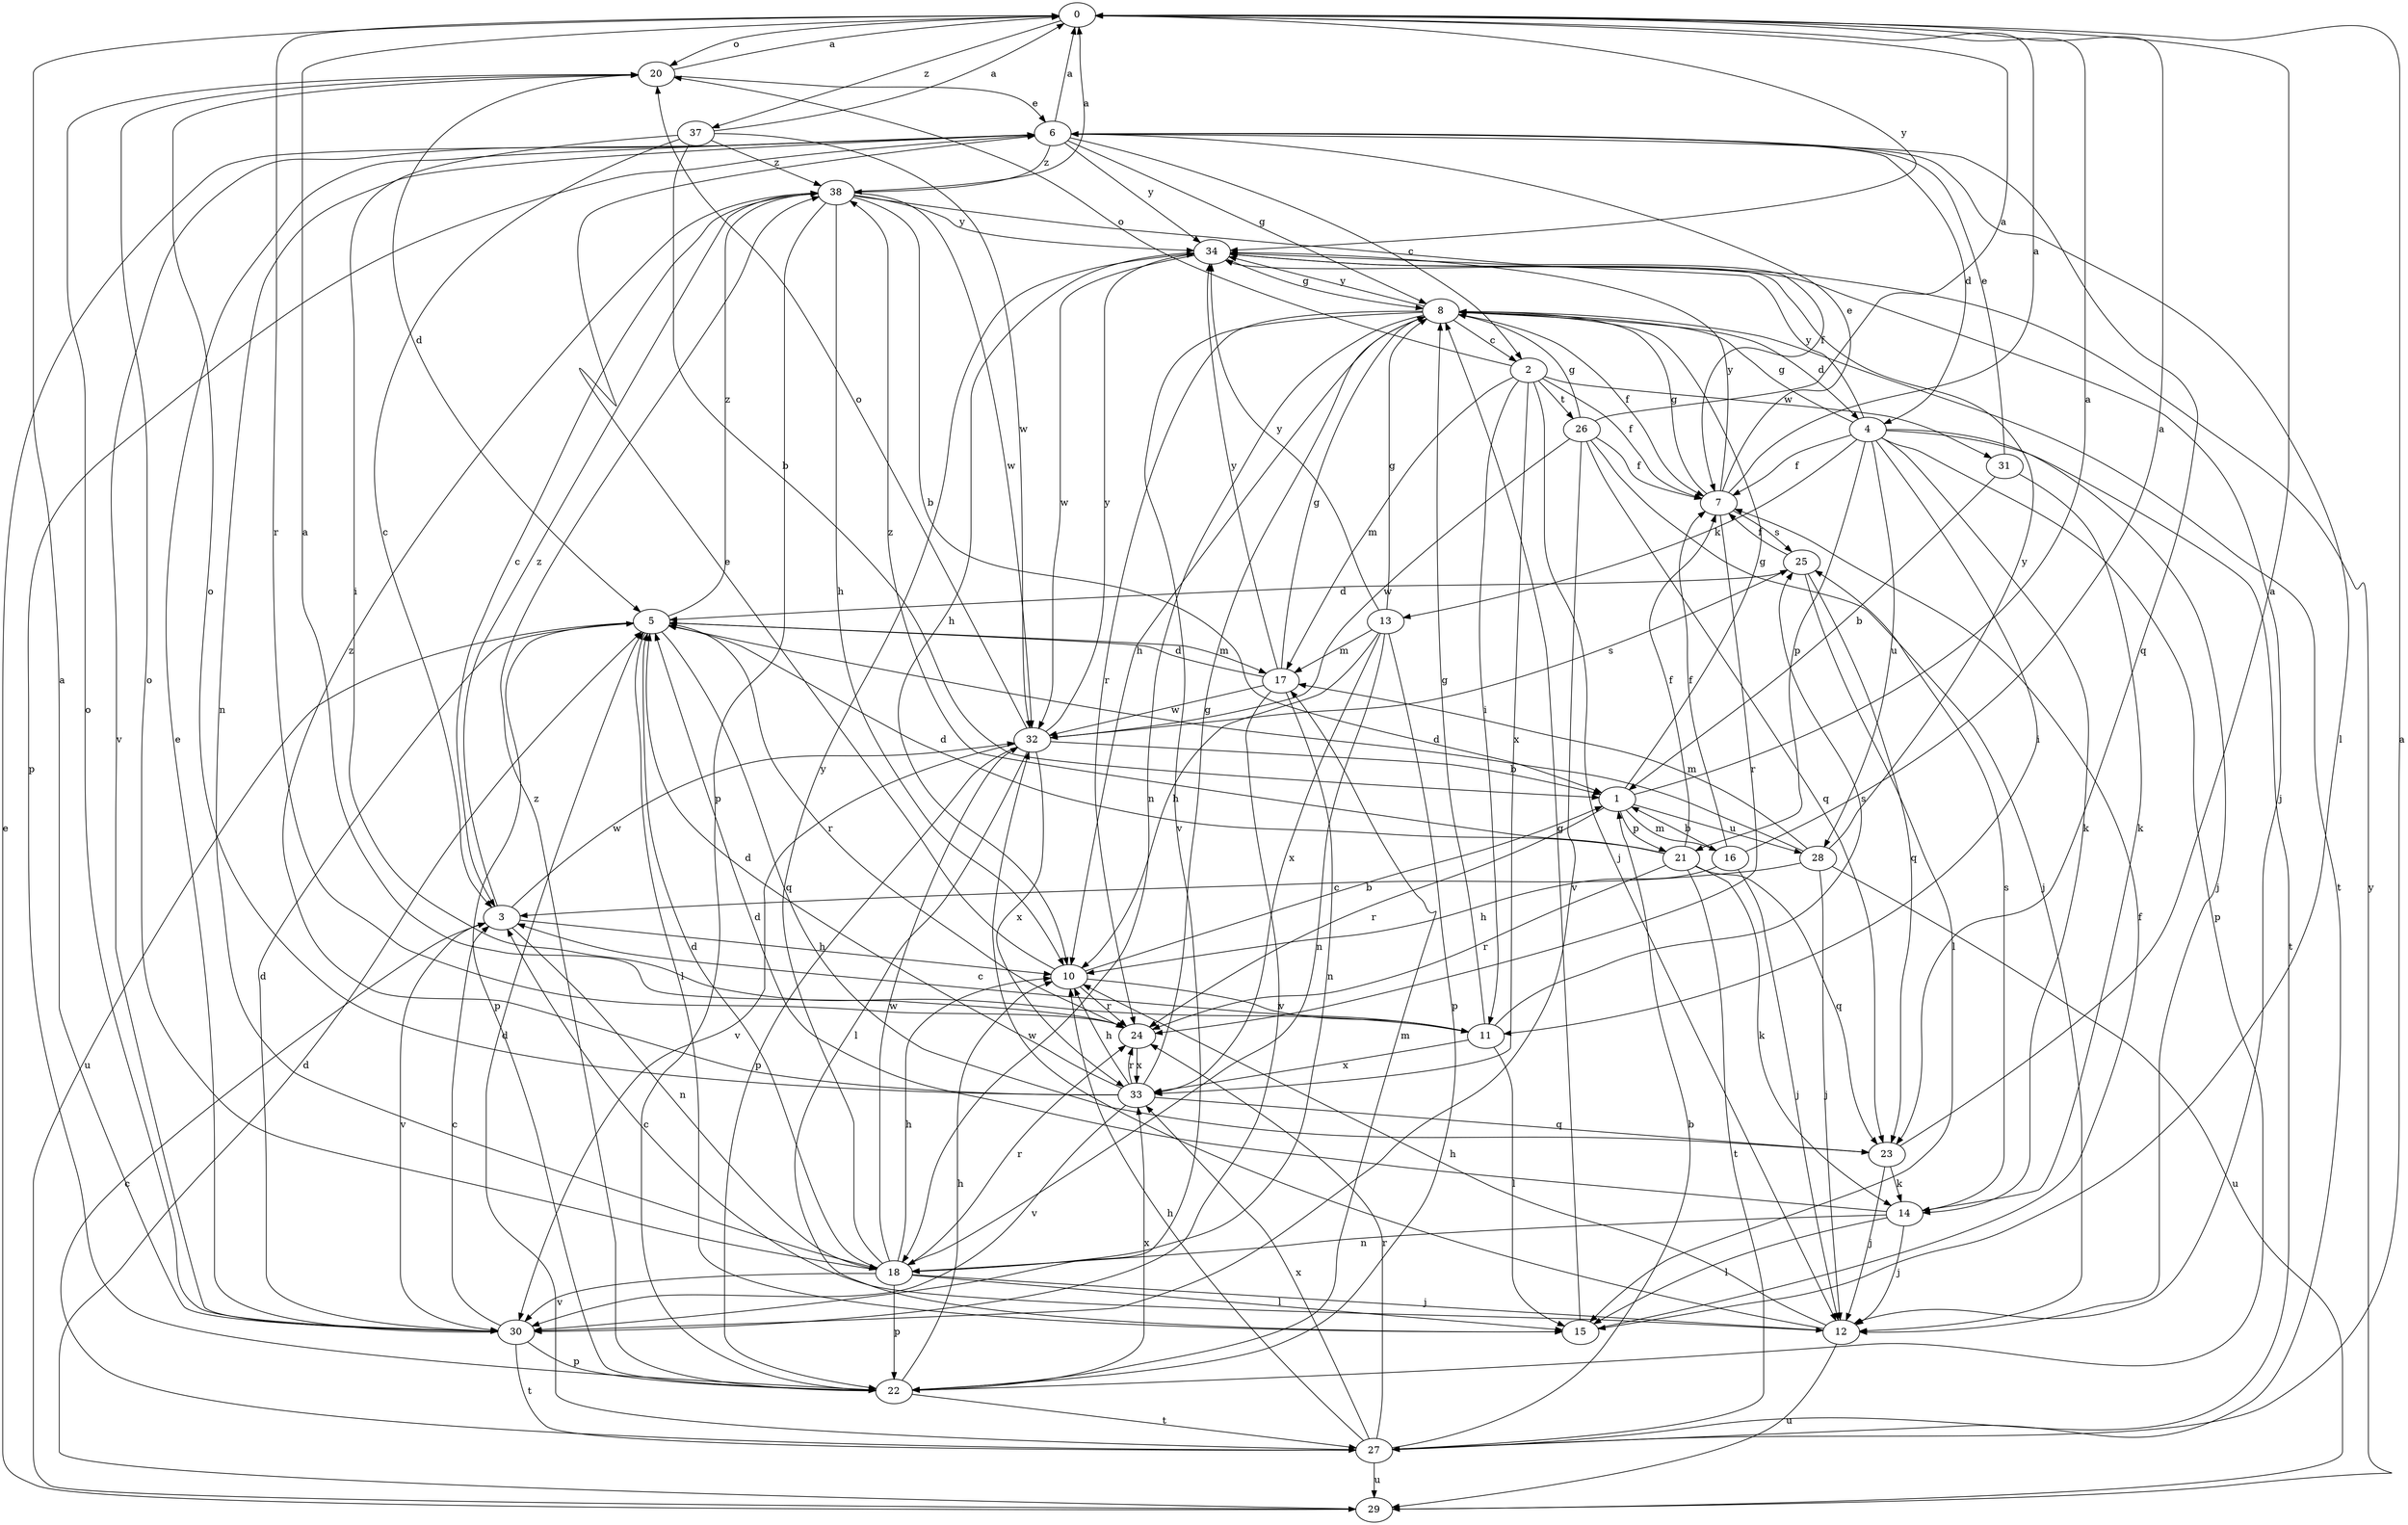 strict digraph  {
0;
1;
2;
3;
4;
5;
6;
7;
8;
10;
11;
12;
13;
14;
15;
16;
17;
18;
20;
21;
22;
23;
24;
25;
26;
27;
28;
29;
30;
31;
32;
33;
34;
37;
38;
0 -> 20  [label=o];
0 -> 24  [label=r];
0 -> 34  [label=y];
0 -> 37  [label=z];
1 -> 0  [label=a];
1 -> 8  [label=g];
1 -> 16  [label=m];
1 -> 21  [label=p];
1 -> 24  [label=r];
1 -> 28  [label=u];
2 -> 7  [label=f];
2 -> 11  [label=i];
2 -> 12  [label=j];
2 -> 17  [label=m];
2 -> 20  [label=o];
2 -> 26  [label=t];
2 -> 31  [label=w];
2 -> 33  [label=x];
3 -> 10  [label=h];
3 -> 18  [label=n];
3 -> 30  [label=v];
3 -> 32  [label=w];
3 -> 38  [label=z];
4 -> 7  [label=f];
4 -> 8  [label=g];
4 -> 11  [label=i];
4 -> 12  [label=j];
4 -> 13  [label=k];
4 -> 14  [label=k];
4 -> 21  [label=p];
4 -> 22  [label=p];
4 -> 27  [label=t];
4 -> 28  [label=u];
4 -> 34  [label=y];
5 -> 15  [label=l];
5 -> 17  [label=m];
5 -> 22  [label=p];
5 -> 23  [label=q];
5 -> 24  [label=r];
5 -> 29  [label=u];
5 -> 38  [label=z];
6 -> 0  [label=a];
6 -> 2  [label=c];
6 -> 4  [label=d];
6 -> 8  [label=g];
6 -> 15  [label=l];
6 -> 18  [label=n];
6 -> 22  [label=p];
6 -> 23  [label=q];
6 -> 30  [label=v];
6 -> 34  [label=y];
6 -> 38  [label=z];
7 -> 0  [label=a];
7 -> 6  [label=e];
7 -> 8  [label=g];
7 -> 24  [label=r];
7 -> 25  [label=s];
7 -> 34  [label=y];
8 -> 2  [label=c];
8 -> 4  [label=d];
8 -> 7  [label=f];
8 -> 10  [label=h];
8 -> 18  [label=n];
8 -> 24  [label=r];
8 -> 27  [label=t];
8 -> 30  [label=v];
8 -> 34  [label=y];
10 -> 1  [label=b];
10 -> 6  [label=e];
10 -> 11  [label=i];
10 -> 24  [label=r];
11 -> 3  [label=c];
11 -> 8  [label=g];
11 -> 15  [label=l];
11 -> 25  [label=s];
11 -> 33  [label=x];
12 -> 3  [label=c];
12 -> 10  [label=h];
12 -> 29  [label=u];
12 -> 32  [label=w];
13 -> 8  [label=g];
13 -> 10  [label=h];
13 -> 17  [label=m];
13 -> 18  [label=n];
13 -> 22  [label=p];
13 -> 33  [label=x];
13 -> 34  [label=y];
14 -> 5  [label=d];
14 -> 12  [label=j];
14 -> 15  [label=l];
14 -> 18  [label=n];
14 -> 25  [label=s];
15 -> 7  [label=f];
15 -> 8  [label=g];
16 -> 0  [label=a];
16 -> 1  [label=b];
16 -> 7  [label=f];
16 -> 10  [label=h];
16 -> 12  [label=j];
17 -> 5  [label=d];
17 -> 8  [label=g];
17 -> 18  [label=n];
17 -> 30  [label=v];
17 -> 32  [label=w];
17 -> 34  [label=y];
18 -> 5  [label=d];
18 -> 10  [label=h];
18 -> 12  [label=j];
18 -> 15  [label=l];
18 -> 20  [label=o];
18 -> 22  [label=p];
18 -> 24  [label=r];
18 -> 30  [label=v];
18 -> 32  [label=w];
18 -> 34  [label=y];
20 -> 0  [label=a];
20 -> 5  [label=d];
20 -> 6  [label=e];
21 -> 5  [label=d];
21 -> 7  [label=f];
21 -> 14  [label=k];
21 -> 23  [label=q];
21 -> 24  [label=r];
21 -> 27  [label=t];
21 -> 38  [label=z];
22 -> 10  [label=h];
22 -> 17  [label=m];
22 -> 27  [label=t];
22 -> 33  [label=x];
22 -> 38  [label=z];
23 -> 0  [label=a];
23 -> 12  [label=j];
23 -> 14  [label=k];
24 -> 0  [label=a];
24 -> 33  [label=x];
25 -> 5  [label=d];
25 -> 7  [label=f];
25 -> 15  [label=l];
25 -> 23  [label=q];
26 -> 0  [label=a];
26 -> 7  [label=f];
26 -> 8  [label=g];
26 -> 12  [label=j];
26 -> 23  [label=q];
26 -> 30  [label=v];
26 -> 32  [label=w];
27 -> 0  [label=a];
27 -> 1  [label=b];
27 -> 3  [label=c];
27 -> 5  [label=d];
27 -> 10  [label=h];
27 -> 24  [label=r];
27 -> 29  [label=u];
27 -> 33  [label=x];
28 -> 3  [label=c];
28 -> 5  [label=d];
28 -> 12  [label=j];
28 -> 17  [label=m];
28 -> 29  [label=u];
28 -> 34  [label=y];
29 -> 5  [label=d];
29 -> 6  [label=e];
29 -> 34  [label=y];
30 -> 0  [label=a];
30 -> 3  [label=c];
30 -> 5  [label=d];
30 -> 6  [label=e];
30 -> 20  [label=o];
30 -> 22  [label=p];
30 -> 27  [label=t];
31 -> 1  [label=b];
31 -> 6  [label=e];
31 -> 14  [label=k];
32 -> 1  [label=b];
32 -> 15  [label=l];
32 -> 20  [label=o];
32 -> 22  [label=p];
32 -> 25  [label=s];
32 -> 30  [label=v];
32 -> 33  [label=x];
32 -> 34  [label=y];
33 -> 5  [label=d];
33 -> 8  [label=g];
33 -> 10  [label=h];
33 -> 20  [label=o];
33 -> 23  [label=q];
33 -> 24  [label=r];
33 -> 30  [label=v];
33 -> 38  [label=z];
34 -> 8  [label=g];
34 -> 10  [label=h];
34 -> 12  [label=j];
34 -> 32  [label=w];
37 -> 0  [label=a];
37 -> 1  [label=b];
37 -> 3  [label=c];
37 -> 11  [label=i];
37 -> 32  [label=w];
37 -> 38  [label=z];
38 -> 0  [label=a];
38 -> 1  [label=b];
38 -> 3  [label=c];
38 -> 7  [label=f];
38 -> 10  [label=h];
38 -> 22  [label=p];
38 -> 32  [label=w];
38 -> 34  [label=y];
}
